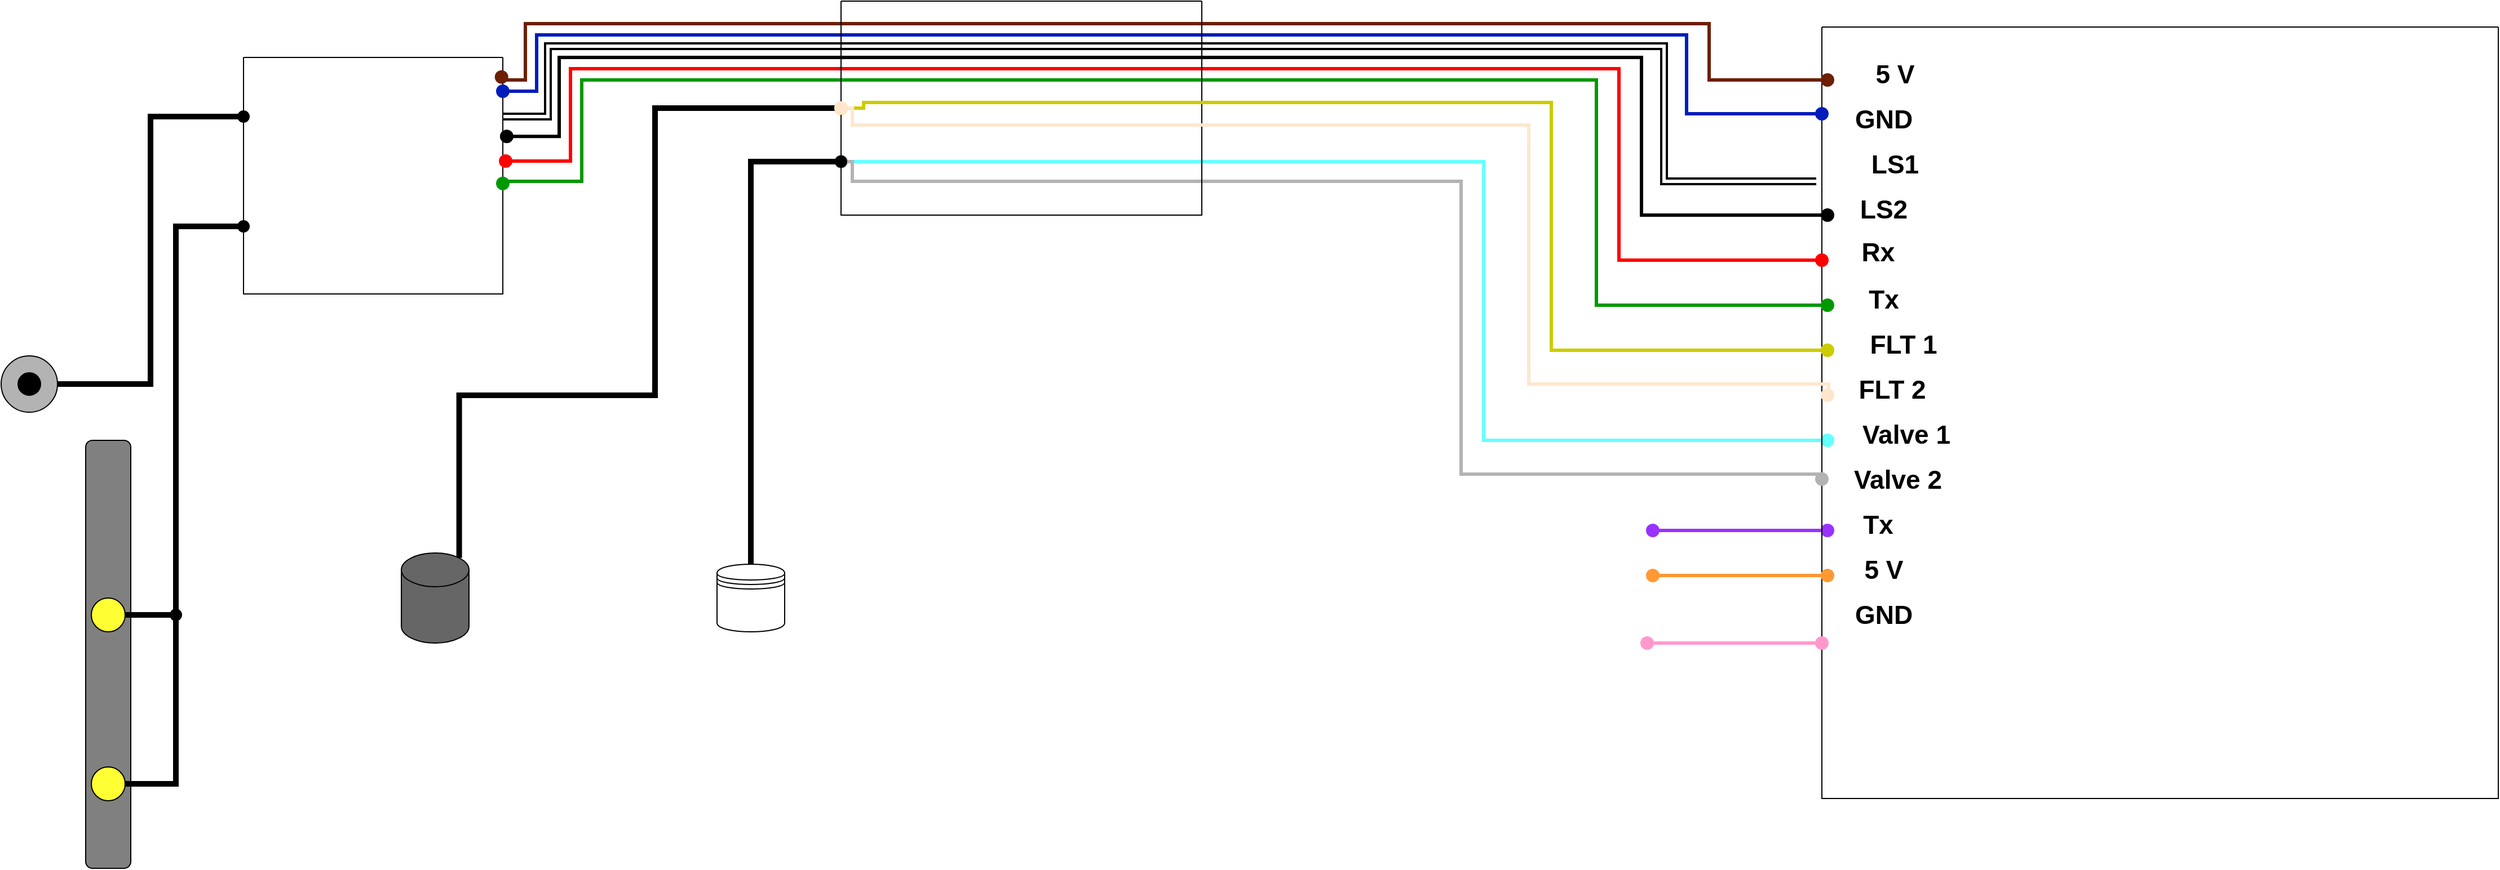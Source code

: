 <mxfile version="24.7.1" type="github">
  <diagram name="Page-1" id="7e0a89b8-554c-2b80-1dc8-d5c74ca68de4">
    <mxGraphModel dx="2206" dy="1317" grid="1" gridSize="10" guides="1" tooltips="1" connect="1" arrows="1" fold="1" page="1" pageScale="1" pageWidth="1100" pageHeight="850" background="none" math="0" shadow="0">
      <root>
        <mxCell id="0" />
        <mxCell id="1" parent="0" />
        <mxCell id="eWyAGycqIImicUFKL28u-35" value="" style="group" vertex="1" connectable="0" parent="1">
          <mxGeometry x="1700" y="510" width="60" height="30" as="geometry" />
        </mxCell>
        <mxCell id="eWyAGycqIImicUFKL28u-31" value="" style="endArrow=oval;html=1;rounded=0;strokeWidth=3;targetPerimeterSpacing=0;endSize=9;startSize=9;startArrow=oval;startFill=1;endFill=1;fillColor=#0050ef;strokeColor=#66FFFF;edgeStyle=orthogonalEdgeStyle;exitX=0;exitY=0.75;exitDx=0;exitDy=0;" edge="1" parent="1" source="eWyAGycqIImicUFKL28u-1">
          <mxGeometry width="50" height="50" relative="1" as="geometry">
            <mxPoint x="1530" y="450" as="sourcePoint" />
            <mxPoint x="1685" y="450" as="targetPoint" />
            <Array as="points">
              <mxPoint x="1380" y="202" />
              <mxPoint x="1380" y="450" />
            </Array>
          </mxGeometry>
        </mxCell>
        <mxCell id="eWyAGycqIImicUFKL28u-37" value="" style="endArrow=oval;html=1;rounded=0;strokeWidth=3;targetPerimeterSpacing=0;endSize=9;startSize=9;startArrow=oval;startFill=1;endFill=1;fillColor=#0050ef;strokeColor=#9933FF;" edge="1" parent="1">
          <mxGeometry width="50" height="50" relative="1" as="geometry">
            <mxPoint x="1530" y="530" as="sourcePoint" />
            <mxPoint x="1685" y="530" as="targetPoint" />
          </mxGeometry>
        </mxCell>
        <mxCell id="eWyAGycqIImicUFKL28u-33" value="Valve 1" style="text;html=1;align=center;verticalAlign=middle;whiteSpace=wrap;rounded=0;labelBackgroundColor=none;fontSize=23;fontStyle=1;fontColor=#000000;spacingTop=0;container=0;" vertex="1" parent="1">
          <mxGeometry x="1700" y="430" width="110" height="30" as="geometry" />
        </mxCell>
        <mxCell id="eWyAGycqIImicUFKL28u-47" value="" style="swimlane;startSize=0;" vertex="1" parent="1">
          <mxGeometry x="1680" y="83" width="600" height="685" as="geometry" />
        </mxCell>
        <mxCell id="eWyAGycqIImicUFKL28u-14" value="Rx" style="text;html=1;align=center;verticalAlign=middle;whiteSpace=wrap;rounded=0;labelBackgroundColor=none;fontSize=23;fontStyle=1;fontColor=#000000;spacingTop=0;container=0;" vertex="1" parent="eWyAGycqIImicUFKL28u-47">
          <mxGeometry x="40.071" y="185" width="19.859" height="30" as="geometry" />
        </mxCell>
        <mxCell id="eWyAGycqIImicUFKL28u-48" value="" style="swimlane;startSize=0;" vertex="1" parent="1">
          <mxGeometry x="280" y="110" width="230" height="210" as="geometry" />
        </mxCell>
        <mxCell id="eWyAGycqIImicUFKL28u-15" value="" style="endArrow=oval;html=1;rounded=0;strokeWidth=3;targetPerimeterSpacing=0;endSize=9;startSize=9;startArrow=oval;startFill=1;endFill=1;fillColor=#ffcd28;gradientColor=#ffa500;strokeColor=#ff0000;exitX=1.011;exitY=0.438;exitDx=0;exitDy=0;edgeStyle=orthogonalEdgeStyle;exitPerimeter=0;" edge="1" parent="1" source="eWyAGycqIImicUFKL28u-48">
          <mxGeometry width="50" height="50" relative="1" as="geometry">
            <mxPoint x="1260" y="289" as="sourcePoint" />
            <mxPoint x="1680" y="290" as="targetPoint" />
            <Array as="points">
              <mxPoint x="570" y="202" />
              <mxPoint x="570" y="120" />
              <mxPoint x="1500" y="120" />
              <mxPoint x="1500" y="290" />
            </Array>
          </mxGeometry>
        </mxCell>
        <mxCell id="eWyAGycqIImicUFKL28u-40" value="GND" style="text;html=1;align=center;verticalAlign=middle;whiteSpace=wrap;rounded=0;labelBackgroundColor=none;fontSize=23;fontStyle=1;fontColor=#000000;spacingTop=0;container=0;" vertex="1" parent="1">
          <mxGeometry x="1705" y="590" width="60" height="30" as="geometry" />
        </mxCell>
        <mxCell id="eWyAGycqIImicUFKL28u-41" value="" style="endArrow=oval;html=1;rounded=0;strokeWidth=3;targetPerimeterSpacing=0;endSize=9;startSize=9;startArrow=oval;startFill=1;endFill=1;fillColor=#0050ef;strokeColor=#B3B3B3;exitX=0;exitY=0.75;exitDx=0;exitDy=0;edgeStyle=orthogonalEdgeStyle;" edge="1" parent="1" source="eWyAGycqIImicUFKL28u-1">
          <mxGeometry width="50" height="50" relative="1" as="geometry">
            <mxPoint x="1525" y="484.33" as="sourcePoint" />
            <mxPoint x="1680" y="484.33" as="targetPoint" />
            <Array as="points">
              <mxPoint x="820" y="202" />
              <mxPoint x="820" y="220" />
              <mxPoint x="1360" y="220" />
              <mxPoint x="1360" y="480" />
              <mxPoint x="1680" y="480" />
            </Array>
          </mxGeometry>
        </mxCell>
        <mxCell id="eWyAGycqIImicUFKL28u-38" value="" style="endArrow=oval;html=1;rounded=0;strokeWidth=3;targetPerimeterSpacing=0;endSize=9;startSize=9;startArrow=oval;startFill=1;endFill=1;fillColor=#ffff88;strokeColor=#FF9933;" edge="1" parent="1">
          <mxGeometry width="50" height="50" relative="1" as="geometry">
            <mxPoint x="1530" y="570" as="sourcePoint" />
            <mxPoint x="1685" y="570" as="targetPoint" />
          </mxGeometry>
        </mxCell>
        <mxCell id="eWyAGycqIImicUFKL28u-42" value="5 V " style="text;html=1;align=center;verticalAlign=middle;whiteSpace=wrap;rounded=0;labelBackgroundColor=none;fontSize=23;fontStyle=1;fontColor=#000000;spacingTop=0;container=0;" vertex="1" parent="1">
          <mxGeometry x="1705" y="550" width="60" height="30" as="geometry" />
        </mxCell>
        <mxCell id="eWyAGycqIImicUFKL28u-36" value="Tx" style="text;html=1;align=center;verticalAlign=middle;whiteSpace=wrap;rounded=0;labelBackgroundColor=none;fontSize=23;fontStyle=1;fontColor=#000000;spacingTop=0;container=0;" vertex="1" parent="1">
          <mxGeometry x="1700" y="510" width="60" height="30" as="geometry" />
        </mxCell>
        <mxCell id="eWyAGycqIImicUFKL28u-34" value="" style="endArrow=oval;html=1;rounded=0;strokeWidth=3;targetPerimeterSpacing=0;endSize=9;startSize=9;startArrow=oval;startFill=1;endFill=1;fillColor=#ffcd28;gradientColor=#ffa500;strokeColor=#FF99CC;" edge="1" parent="1">
          <mxGeometry width="50" height="50" relative="1" as="geometry">
            <mxPoint x="1525" y="630" as="sourcePoint" />
            <mxPoint x="1680" y="630" as="targetPoint" />
          </mxGeometry>
        </mxCell>
        <mxCell id="eWyAGycqIImicUFKL28u-30" value="&lt;div&gt;&lt;font color=&quot;#000000&quot;&gt;Valve 2&lt;/font&gt;&lt;/div&gt;" style="text;html=1;align=center;verticalAlign=middle;whiteSpace=wrap;rounded=0;labelBackgroundColor=none;fontSize=23;fontStyle=1;fontColor=#FFFFFF;spacingTop=0;container=0;" vertex="1" parent="1">
          <mxGeometry x="1705" y="470" width="85" height="30" as="geometry" />
        </mxCell>
        <mxCell id="eWyAGycqIImicUFKL28u-17" value="Tx" style="text;html=1;align=center;verticalAlign=middle;whiteSpace=wrap;rounded=0;labelBackgroundColor=none;fontSize=23;fontStyle=1;fontColor=#000000;spacingTop=0;container=0;" vertex="1" parent="1">
          <mxGeometry x="1705" y="310" width="60" height="30" as="geometry" />
        </mxCell>
        <mxCell id="eWyAGycqIImicUFKL28u-18" value="" style="endArrow=oval;html=1;rounded=0;strokeWidth=3;targetPerimeterSpacing=0;endSize=9;startSize=9;startArrow=oval;startFill=1;endFill=1;fillColor=#0050ef;strokeColor=#009900;edgeStyle=orthogonalEdgeStyle;exitX=1;exitY=0.533;exitDx=0;exitDy=0;exitPerimeter=0;" edge="1" parent="1" source="eWyAGycqIImicUFKL28u-48">
          <mxGeometry width="50" height="50" relative="1" as="geometry">
            <mxPoint x="1530" y="330" as="sourcePoint" />
            <mxPoint x="1685" y="330" as="targetPoint" />
            <Array as="points">
              <mxPoint x="510" y="220" />
              <mxPoint x="580" y="220" />
              <mxPoint x="580" y="130" />
              <mxPoint x="1480" y="130" />
              <mxPoint x="1480" y="330" />
            </Array>
          </mxGeometry>
        </mxCell>
        <mxCell id="eWyAGycqIImicUFKL28u-72" style="edgeStyle=orthogonalEdgeStyle;shape=connector;rounded=0;orthogonalLoop=1;jettySize=auto;html=1;exitX=0.855;exitY=0;exitDx=0;exitDy=4.35;exitPerimeter=0;entryX=0;entryY=0.5;entryDx=0;entryDy=0;strokeColor=default;align=center;verticalAlign=middle;fontFamily=Helvetica;fontSize=11;fontColor=default;labelBackgroundColor=default;endArrow=oval;endFill=1;strokeWidth=5;" edge="1" parent="1" source="eWyAGycqIImicUFKL28u-57" target="eWyAGycqIImicUFKL28u-1">
          <mxGeometry relative="1" as="geometry">
            <Array as="points">
              <mxPoint x="471" y="410" />
              <mxPoint x="645" y="410" />
              <mxPoint x="645" y="155" />
            </Array>
          </mxGeometry>
        </mxCell>
        <mxCell id="eWyAGycqIImicUFKL28u-57" value="" style="shape=cylinder3;whiteSpace=wrap;html=1;boundedLbl=1;backgroundOutline=1;size=15;fillColor=#666666;" vertex="1" parent="1">
          <mxGeometry x="420" y="550" width="60" height="80" as="geometry" />
        </mxCell>
        <mxCell id="eWyAGycqIImicUFKL28u-69" style="edgeStyle=orthogonalEdgeStyle;shape=connector;rounded=0;orthogonalLoop=1;jettySize=auto;html=1;exitX=1;exitY=0.5;exitDx=0;exitDy=0;entryX=0;entryY=0.25;entryDx=0;entryDy=0;strokeColor=default;align=center;verticalAlign=middle;fontFamily=Helvetica;fontSize=11;fontColor=default;labelBackgroundColor=default;endArrow=oval;endFill=1;strokeWidth=5;" edge="1" parent="1" source="eWyAGycqIImicUFKL28u-58" target="eWyAGycqIImicUFKL28u-48">
          <mxGeometry relative="1" as="geometry" />
        </mxCell>
        <mxCell id="eWyAGycqIImicUFKL28u-58" value="" style="ellipse;whiteSpace=wrap;html=1;aspect=fixed;fillColor=#B3B3B3;" vertex="1" parent="1">
          <mxGeometry x="65" y="375" width="50" height="50" as="geometry" />
        </mxCell>
        <mxCell id="eWyAGycqIImicUFKL28u-59" value="" style="ellipse;whiteSpace=wrap;html=1;aspect=fixed;fillColor=#000000;" vertex="1" parent="1">
          <mxGeometry x="80" y="390" width="20" height="20" as="geometry" />
        </mxCell>
        <mxCell id="eWyAGycqIImicUFKL28u-61" value="" style="group" vertex="1" connectable="0" parent="1">
          <mxGeometry x="140" y="450" width="40" height="380" as="geometry" />
        </mxCell>
        <mxCell id="eWyAGycqIImicUFKL28u-53" value="" style="rounded=1;whiteSpace=wrap;html=1;fillColor=#808080;" vertex="1" parent="eWyAGycqIImicUFKL28u-61">
          <mxGeometry width="40" height="380" as="geometry" />
        </mxCell>
        <mxCell id="eWyAGycqIImicUFKL28u-65" style="edgeStyle=orthogonalEdgeStyle;shape=connector;rounded=0;orthogonalLoop=1;jettySize=auto;html=1;exitX=1;exitY=0.5;exitDx=0;exitDy=0;strokeColor=default;align=center;verticalAlign=middle;fontFamily=Helvetica;fontSize=11;fontColor=default;labelBackgroundColor=default;endArrow=oval;endFill=1;strokeWidth=5;" edge="1" parent="eWyAGycqIImicUFKL28u-61" source="eWyAGycqIImicUFKL28u-54">
          <mxGeometry relative="1" as="geometry">
            <mxPoint x="80" y="155" as="targetPoint" />
          </mxGeometry>
        </mxCell>
        <mxCell id="eWyAGycqIImicUFKL28u-54" value="" style="ellipse;whiteSpace=wrap;html=1;aspect=fixed;fillColor=#FFFF33;" vertex="1" parent="eWyAGycqIImicUFKL28u-61">
          <mxGeometry x="5" y="140" width="30" height="30" as="geometry" />
        </mxCell>
        <mxCell id="eWyAGycqIImicUFKL28u-55" value="" style="ellipse;whiteSpace=wrap;html=1;aspect=fixed;fillColor=#FFFF33;" vertex="1" parent="eWyAGycqIImicUFKL28u-61">
          <mxGeometry x="5" y="290" width="30" height="30" as="geometry" />
        </mxCell>
        <mxCell id="eWyAGycqIImicUFKL28u-62" style="edgeStyle=orthogonalEdgeStyle;rounded=0;orthogonalLoop=1;jettySize=auto;html=1;exitX=1;exitY=0.5;exitDx=0;exitDy=0;endArrow=oval;endFill=1;strokeWidth=5;" edge="1" parent="1" source="eWyAGycqIImicUFKL28u-55">
          <mxGeometry relative="1" as="geometry">
            <mxPoint x="280" y="260" as="targetPoint" />
            <Array as="points">
              <mxPoint x="220" y="755" />
              <mxPoint x="220" y="260" />
            </Array>
          </mxGeometry>
        </mxCell>
        <mxCell id="HwqSG6qm3EEAJKm69LRL-37" value="5 V " style="text;html=1;align=center;verticalAlign=middle;whiteSpace=wrap;rounded=0;labelBackgroundColor=none;fontSize=23;fontStyle=1;fontColor=#000000;spacingTop=0;container=0;" parent="1" vertex="1">
          <mxGeometry x="1715" y="110" width="60" height="30" as="geometry" />
        </mxCell>
        <mxCell id="eWyAGycqIImicUFKL28u-3" value="GND" style="text;html=1;align=center;verticalAlign=middle;whiteSpace=wrap;rounded=0;labelBackgroundColor=none;fontSize=23;fontStyle=1;fontColor=#000000;spacingTop=0;container=0;" vertex="1" parent="1">
          <mxGeometry x="1705" y="150" width="60" height="30" as="geometry" />
        </mxCell>
        <mxCell id="eWyAGycqIImicUFKL28u-4" value="" style="endArrow=oval;html=1;rounded=0;strokeWidth=3;targetPerimeterSpacing=0;endSize=9;startSize=9;startArrow=oval;startFill=1;endFill=1;fillColor=#0050ef;strokeColor=#001DBC;edgeStyle=orthogonalEdgeStyle;" edge="1" parent="1" target="eWyAGycqIImicUFKL28u-47">
          <mxGeometry width="50" height="50" relative="1" as="geometry">
            <mxPoint x="510" y="140.0" as="sourcePoint" />
            <mxPoint x="1685" y="95" as="targetPoint" />
            <Array as="points">
              <mxPoint x="540" y="140" />
              <mxPoint x="540" y="90" />
              <mxPoint x="1560" y="90" />
              <mxPoint x="1560" y="160" />
            </Array>
          </mxGeometry>
        </mxCell>
        <mxCell id="eWyAGycqIImicUFKL28u-2" value="" style="endArrow=oval;html=1;rounded=0;strokeWidth=3;targetPerimeterSpacing=0;endSize=9;startSize=9;startArrow=oval;startFill=1;endFill=1;fillColor=#a0522d;strokeColor=#6D1F00;edgeStyle=orthogonalEdgeStyle;elbow=vertical;exitX=0.995;exitY=0.083;exitDx=0;exitDy=0;exitPerimeter=0;" edge="1" parent="1" source="eWyAGycqIImicUFKL28u-48">
          <mxGeometry width="50" height="50" relative="1" as="geometry">
            <mxPoint x="510" y="162" as="sourcePoint" />
            <mxPoint x="1685" y="130" as="targetPoint" />
            <Array as="points">
              <mxPoint x="509" y="130" />
              <mxPoint x="530" y="130" />
              <mxPoint x="530" y="80" />
              <mxPoint x="1580" y="80" />
              <mxPoint x="1580" y="130" />
            </Array>
          </mxGeometry>
        </mxCell>
        <mxCell id="eWyAGycqIImicUFKL28u-8" value="LS1" style="text;html=1;align=center;verticalAlign=middle;whiteSpace=wrap;rounded=0;labelBackgroundColor=none;fontSize=23;fontStyle=1;fontColor=#000000;spacingTop=0;container=0;" vertex="1" parent="1">
          <mxGeometry x="1715" y="190" width="60" height="30" as="geometry" />
        </mxCell>
        <mxCell id="eWyAGycqIImicUFKL28u-9" value="" style="endArrow=oval;html=1;rounded=0;strokeWidth=2;targetPerimeterSpacing=0;startArrow=oval;startFill=1;endFill=1;strokeColor=#000000;shape=link;startFillColor=#000000;endFillColor=#000000;endSize=8;startSize=8;edgeStyle=orthogonalEdgeStyle;exitX=1;exitY=0.25;exitDx=0;exitDy=0;" edge="1" parent="1" source="eWyAGycqIImicUFKL28u-48">
          <mxGeometry width="50" height="50" relative="1" as="geometry">
            <mxPoint x="210" y="610" as="sourcePoint" />
            <mxPoint x="1675" y="220" as="targetPoint" />
            <Array as="points">
              <mxPoint x="550" y="163" />
              <mxPoint x="550" y="100" />
              <mxPoint x="1540" y="100" />
              <mxPoint x="1540" y="220" />
            </Array>
          </mxGeometry>
        </mxCell>
        <mxCell id="eWyAGycqIImicUFKL28u-11" value="&lt;div&gt;&lt;font color=&quot;#000000&quot;&gt;LS2&lt;/font&gt;&lt;/div&gt;" style="text;html=1;align=center;verticalAlign=middle;whiteSpace=wrap;rounded=0;labelBackgroundColor=none;fontSize=23;fontStyle=1;fontColor=#FFFFFF;spacingTop=0;container=0;" vertex="1" parent="1">
          <mxGeometry x="1705" y="230" width="60" height="30" as="geometry" />
        </mxCell>
        <mxCell id="eWyAGycqIImicUFKL28u-12" value="" style="endArrow=oval;html=1;rounded=0;strokeWidth=3;targetPerimeterSpacing=0;endSize=9;startSize=9;startArrow=oval;startFill=1;endFill=1;fillColor=#0050ef;strokeColor=#000000;exitX=1.015;exitY=0.334;exitDx=0;exitDy=0;exitPerimeter=0;edgeStyle=orthogonalEdgeStyle;" edge="1" parent="1" source="eWyAGycqIImicUFKL28u-48">
          <mxGeometry width="50" height="50" relative="1" as="geometry">
            <mxPoint x="1520" y="250" as="sourcePoint" />
            <mxPoint x="1685" y="250" as="targetPoint" />
            <Array as="points">
              <mxPoint x="560" y="180" />
              <mxPoint x="560" y="110" />
              <mxPoint x="1520" y="110" />
              <mxPoint x="1520" y="250" />
            </Array>
          </mxGeometry>
        </mxCell>
        <mxCell id="eWyAGycqIImicUFKL28u-1" value="" style="swimlane;startSize=0;" vertex="1" parent="1">
          <mxGeometry x="810" y="60" width="320" height="190" as="geometry" />
        </mxCell>
        <mxCell id="eWyAGycqIImicUFKL28u-52" style="edgeStyle=orthogonalEdgeStyle;rounded=0;orthogonalLoop=1;jettySize=auto;html=1;exitX=0.5;exitY=1;exitDx=0;exitDy=0;" edge="1" parent="1" source="eWyAGycqIImicUFKL28u-1" target="eWyAGycqIImicUFKL28u-1">
          <mxGeometry relative="1" as="geometry" />
        </mxCell>
        <mxCell id="eWyAGycqIImicUFKL28u-21" value="FLT 1" style="text;html=1;align=center;verticalAlign=middle;whiteSpace=wrap;rounded=0;labelBackgroundColor=none;fontSize=23;fontStyle=1;fontColor=#000000;spacingTop=0;container=0;" vertex="1" parent="1">
          <mxGeometry x="1715" y="350" width="75" height="30" as="geometry" />
        </mxCell>
        <mxCell id="eWyAGycqIImicUFKL28u-22" value="" style="endArrow=oval;html=1;rounded=0;strokeWidth=3;targetPerimeterSpacing=0;endSize=9;startSize=9;startArrow=oval;startFill=1;endFill=1;fillColor=#ffff88;strokeColor=#CCCC00;edgeStyle=orthogonalEdgeStyle;exitX=0;exitY=0.5;exitDx=0;exitDy=0;" edge="1" parent="1" source="eWyAGycqIImicUFKL28u-1">
          <mxGeometry width="50" height="50" relative="1" as="geometry">
            <mxPoint x="1530" y="370" as="sourcePoint" />
            <mxPoint x="1685" y="370" as="targetPoint" />
            <Array as="points">
              <mxPoint x="830" y="155" />
              <mxPoint x="830" y="150" />
              <mxPoint x="1440" y="150" />
              <mxPoint x="1440" y="370" />
            </Array>
          </mxGeometry>
        </mxCell>
        <mxCell id="eWyAGycqIImicUFKL28u-24" value="FLT 2" style="text;html=1;align=center;verticalAlign=middle;whiteSpace=wrap;rounded=0;labelBackgroundColor=none;fontSize=23;fontStyle=1;fontColor=#000000;spacingTop=0;container=0;" vertex="1" parent="1">
          <mxGeometry x="1705" y="390" width="75" height="30" as="geometry" />
        </mxCell>
        <mxCell id="eWyAGycqIImicUFKL28u-25" value="" style="endArrow=oval;html=1;rounded=0;strokeWidth=3;targetPerimeterSpacing=0;endSize=9;startSize=9;startArrow=oval;startFill=1;endFill=1;fillColor=#0050ef;strokeColor=#FFE6CC;edgeStyle=orthogonalEdgeStyle;exitX=0;exitY=0.5;exitDx=0;exitDy=0;" edge="1" parent="1">
          <mxGeometry width="50" height="50" relative="1" as="geometry">
            <mxPoint x="810" y="154.93" as="sourcePoint" />
            <mxPoint x="1685" y="409.93" as="targetPoint" />
            <Array as="points">
              <mxPoint x="820" y="154.93" />
              <mxPoint x="820" y="169.93" />
              <mxPoint x="1420" y="169.93" />
              <mxPoint x="1420" y="399.93" />
              <mxPoint x="1686" y="399.93" />
              <mxPoint x="1686" y="409.93" />
            </Array>
          </mxGeometry>
        </mxCell>
        <mxCell id="eWyAGycqIImicUFKL28u-74" style="edgeStyle=orthogonalEdgeStyle;shape=connector;rounded=0;orthogonalLoop=1;jettySize=auto;html=1;exitX=0.5;exitY=0;exitDx=0;exitDy=0;entryX=0;entryY=0.75;entryDx=0;entryDy=0;strokeColor=default;align=center;verticalAlign=middle;fontFamily=Helvetica;fontSize=11;fontColor=default;labelBackgroundColor=default;endArrow=oval;endFill=1;strokeWidth=5;" edge="1" parent="1" source="eWyAGycqIImicUFKL28u-73" target="eWyAGycqIImicUFKL28u-1">
          <mxGeometry relative="1" as="geometry" />
        </mxCell>
        <mxCell id="eWyAGycqIImicUFKL28u-73" value="" style="shape=datastore;whiteSpace=wrap;html=1;fontFamily=Helvetica;fontSize=11;fontColor=default;labelBackgroundColor=default;" vertex="1" parent="1">
          <mxGeometry x="700" y="560" width="60" height="60" as="geometry" />
        </mxCell>
      </root>
    </mxGraphModel>
  </diagram>
</mxfile>
